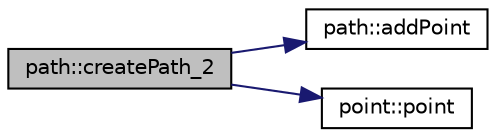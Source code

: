 digraph "path::createPath_2"
{
 // LATEX_PDF_SIZE
  edge [fontname="Helvetica",fontsize="10",labelfontname="Helvetica",labelfontsize="10"];
  node [fontname="Helvetica",fontsize="10",shape=record];
  rankdir="LR";
  Node1 [label="path::createPath_2",height=0.2,width=0.4,color="black", fillcolor="grey75", style="filled", fontcolor="black",tooltip=" "];
  Node1 -> Node2 [color="midnightblue",fontsize="10",style="solid",fontname="Helvetica"];
  Node2 [label="path::addPoint",height=0.2,width=0.4,color="black", fillcolor="white", style="filled",URL="$classpath.html#a09c7f7d47b39338a545506176b828024",tooltip=" "];
  Node1 -> Node3 [color="midnightblue",fontsize="10",style="solid",fontname="Helvetica"];
  Node3 [label="point::point",height=0.2,width=0.4,color="black", fillcolor="white", style="filled",URL="$classpoint.html#a5fe21d4a4539320bf0f5caf1218d31c8",tooltip=" "];
}
